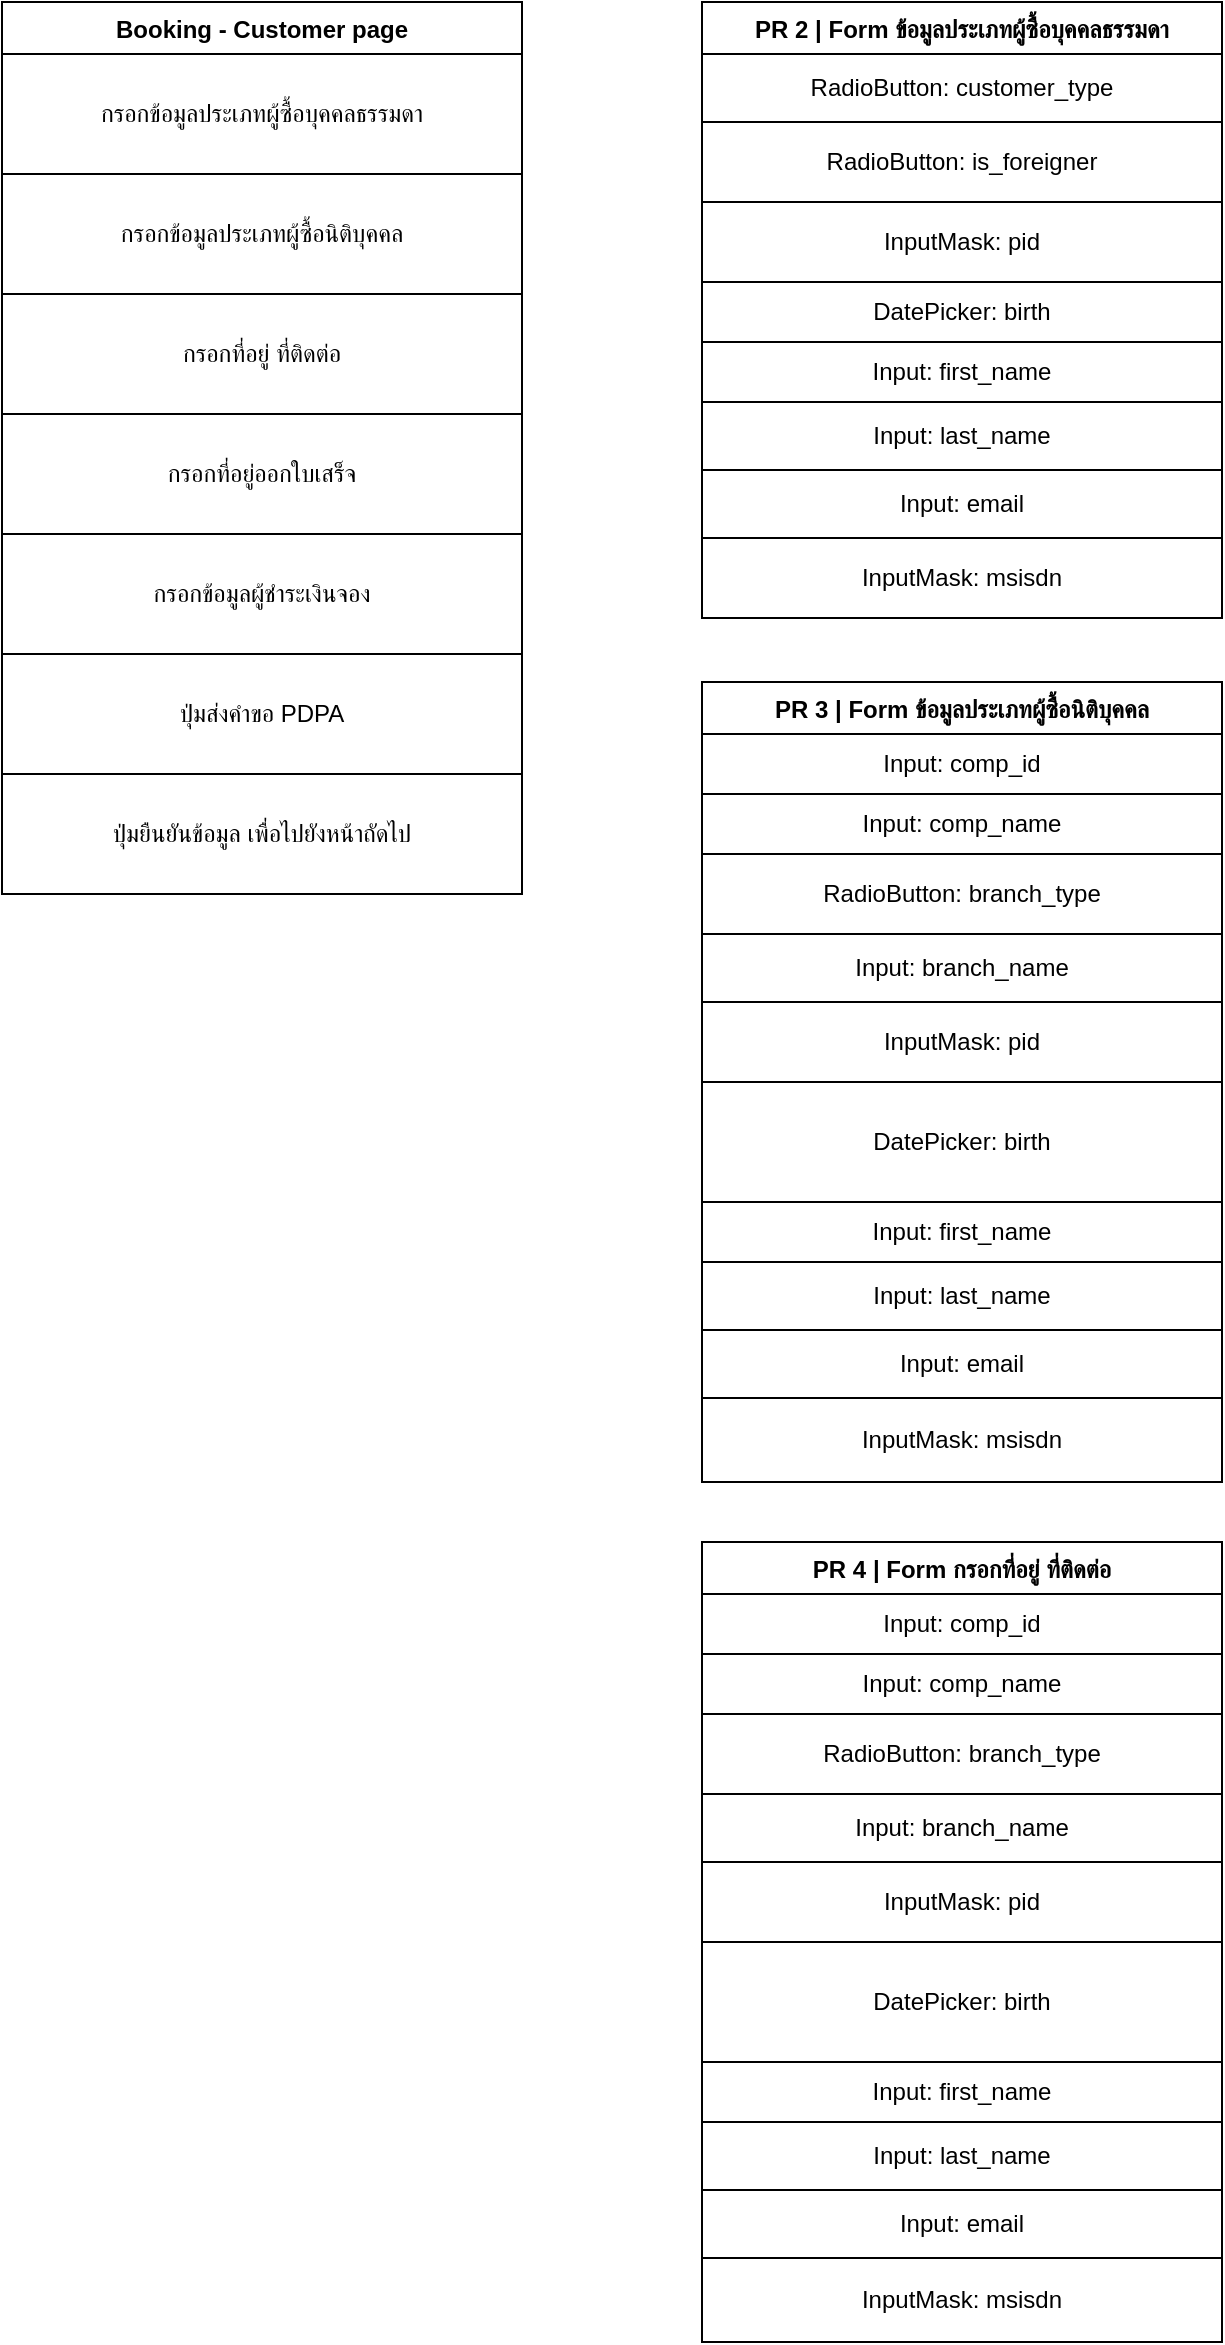 <mxfile version="20.2.3" type="device"><diagram id="C5RBs43oDa-KdzZeNtuy" name="Page-1"><mxGraphModel dx="906" dy="656" grid="1" gridSize="10" guides="1" tooltips="1" connect="1" arrows="1" fold="1" page="1" pageScale="1" pageWidth="827" pageHeight="1169" math="0" shadow="0"><root><mxCell id="WIyWlLk6GJQsqaUBKTNV-0"/><mxCell id="WIyWlLk6GJQsqaUBKTNV-1" parent="WIyWlLk6GJQsqaUBKTNV-0"/><mxCell id="zkfFHV4jXpPFQw0GAbJ--0" value="Booking - Customer page" style="swimlane;fontStyle=1;align=center;verticalAlign=top;childLayout=stackLayout;horizontal=1;startSize=26;horizontalStack=0;resizeParent=1;resizeLast=0;collapsible=1;marginBottom=0;rounded=0;shadow=0;strokeWidth=1;" parent="WIyWlLk6GJQsqaUBKTNV-1" vertex="1"><mxGeometry x="90" y="70" width="260" height="446" as="geometry"><mxRectangle x="230" y="140" width="160" height="26" as="alternateBounds"/></mxGeometry></mxCell><mxCell id="F-I4ucaG-20q1lFfXrHI-0" value="กรอกข้อมูลประเภทผู้ซื้อบุคคลธรรมดา" style="rounded=0;whiteSpace=wrap;html=1;" vertex="1" parent="zkfFHV4jXpPFQw0GAbJ--0"><mxGeometry y="26" width="260" height="60" as="geometry"/></mxCell><mxCell id="F-I4ucaG-20q1lFfXrHI-1" value="กรอกข้อมูลประเภทผู้ซื้อนิติบุคคล" style="rounded=0;whiteSpace=wrap;html=1;" vertex="1" parent="zkfFHV4jXpPFQw0GAbJ--0"><mxGeometry y="86" width="260" height="60" as="geometry"/></mxCell><mxCell id="F-I4ucaG-20q1lFfXrHI-2" value="กรอกที่อยู่ ที่ติดต่อ" style="rounded=0;whiteSpace=wrap;html=1;" vertex="1" parent="zkfFHV4jXpPFQw0GAbJ--0"><mxGeometry y="146" width="260" height="60" as="geometry"/></mxCell><mxCell id="F-I4ucaG-20q1lFfXrHI-3" value="กรอกที่อยู่ออกใบเสร็จ" style="rounded=0;whiteSpace=wrap;html=1;" vertex="1" parent="zkfFHV4jXpPFQw0GAbJ--0"><mxGeometry y="206" width="260" height="60" as="geometry"/></mxCell><mxCell id="F-I4ucaG-20q1lFfXrHI-9" value="กรอกข้อมูลผู้ชำระเงินจอง" style="rounded=0;whiteSpace=wrap;html=1;" vertex="1" parent="zkfFHV4jXpPFQw0GAbJ--0"><mxGeometry y="266" width="260" height="60" as="geometry"/></mxCell><mxCell id="F-I4ucaG-20q1lFfXrHI-10" value="ปุ่มส่งคำขอ PDPA" style="rounded=0;whiteSpace=wrap;html=1;" vertex="1" parent="zkfFHV4jXpPFQw0GAbJ--0"><mxGeometry y="326" width="260" height="60" as="geometry"/></mxCell><mxCell id="F-I4ucaG-20q1lFfXrHI-11" value="ปุ่มยืนยันข้อมูล เพื่อไปยังหน้าถัดไป" style="rounded=0;whiteSpace=wrap;html=1;" vertex="1" parent="zkfFHV4jXpPFQw0GAbJ--0"><mxGeometry y="386" width="260" height="60" as="geometry"/></mxCell><mxCell id="F-I4ucaG-20q1lFfXrHI-12" value="PR 2 | Form ข้อมูลประเภทผู้ซื้อบุคคลธรรมดา" style="swimlane;fontStyle=1;align=center;verticalAlign=top;childLayout=stackLayout;horizontal=1;startSize=26;horizontalStack=0;resizeParent=1;resizeLast=0;collapsible=1;marginBottom=0;rounded=0;shadow=0;strokeWidth=1;" vertex="1" parent="WIyWlLk6GJQsqaUBKTNV-1"><mxGeometry x="440" y="70" width="260" height="308" as="geometry"><mxRectangle x="230" y="140" width="160" height="26" as="alternateBounds"/></mxGeometry></mxCell><mxCell id="F-I4ucaG-20q1lFfXrHI-13" value="RadioButton: customer_type" style="rounded=0;whiteSpace=wrap;html=1;" vertex="1" parent="F-I4ucaG-20q1lFfXrHI-12"><mxGeometry y="26" width="260" height="34" as="geometry"/></mxCell><mxCell id="F-I4ucaG-20q1lFfXrHI-14" value="RadioButton: is_foreigner" style="rounded=0;whiteSpace=wrap;html=1;" vertex="1" parent="F-I4ucaG-20q1lFfXrHI-12"><mxGeometry y="60" width="260" height="40" as="geometry"/></mxCell><mxCell id="F-I4ucaG-20q1lFfXrHI-15" value="InputMask: pid" style="rounded=0;whiteSpace=wrap;html=1;" vertex="1" parent="F-I4ucaG-20q1lFfXrHI-12"><mxGeometry y="100" width="260" height="40" as="geometry"/></mxCell><mxCell id="F-I4ucaG-20q1lFfXrHI-17" value="DatePicker: birth" style="rounded=0;whiteSpace=wrap;html=1;" vertex="1" parent="F-I4ucaG-20q1lFfXrHI-12"><mxGeometry y="140" width="260" height="30" as="geometry"/></mxCell><mxCell id="F-I4ucaG-20q1lFfXrHI-18" value="Input: first_name" style="rounded=0;whiteSpace=wrap;html=1;" vertex="1" parent="F-I4ucaG-20q1lFfXrHI-12"><mxGeometry y="170" width="260" height="30" as="geometry"/></mxCell><mxCell id="F-I4ucaG-20q1lFfXrHI-27" value="Input: last_name" style="rounded=0;whiteSpace=wrap;html=1;" vertex="1" parent="F-I4ucaG-20q1lFfXrHI-12"><mxGeometry y="200" width="260" height="34" as="geometry"/></mxCell><mxCell id="F-I4ucaG-20q1lFfXrHI-28" value="Input: email" style="rounded=0;whiteSpace=wrap;html=1;" vertex="1" parent="F-I4ucaG-20q1lFfXrHI-12"><mxGeometry y="234" width="260" height="34" as="geometry"/></mxCell><mxCell id="F-I4ucaG-20q1lFfXrHI-16" value="InputMask: msisdn" style="rounded=0;whiteSpace=wrap;html=1;" vertex="1" parent="F-I4ucaG-20q1lFfXrHI-12"><mxGeometry y="268" width="260" height="40" as="geometry"/></mxCell><mxCell id="F-I4ucaG-20q1lFfXrHI-20" value="PR 3 | Form ข้อมูลประเภทผู้ซื้อนิติบุคคล" style="swimlane;fontStyle=1;align=center;verticalAlign=top;childLayout=stackLayout;horizontal=1;startSize=26;horizontalStack=0;resizeParent=1;resizeLast=0;collapsible=1;marginBottom=0;rounded=0;shadow=0;strokeWidth=1;" vertex="1" parent="WIyWlLk6GJQsqaUBKTNV-1"><mxGeometry x="440" y="410" width="260" height="400" as="geometry"><mxRectangle x="230" y="140" width="160" height="26" as="alternateBounds"/></mxGeometry></mxCell><mxCell id="F-I4ucaG-20q1lFfXrHI-29" value="Input: comp_id" style="rounded=0;whiteSpace=wrap;html=1;" vertex="1" parent="F-I4ucaG-20q1lFfXrHI-20"><mxGeometry y="26" width="260" height="30" as="geometry"/></mxCell><mxCell id="F-I4ucaG-20q1lFfXrHI-30" value="Input: comp_name" style="rounded=0;whiteSpace=wrap;html=1;" vertex="1" parent="F-I4ucaG-20q1lFfXrHI-20"><mxGeometry y="56" width="260" height="30" as="geometry"/></mxCell><mxCell id="F-I4ucaG-20q1lFfXrHI-21" value="RadioButton: branch_type" style="rounded=0;whiteSpace=wrap;html=1;" vertex="1" parent="F-I4ucaG-20q1lFfXrHI-20"><mxGeometry y="86" width="260" height="40" as="geometry"/></mxCell><mxCell id="F-I4ucaG-20q1lFfXrHI-31" value="Input: branch_name" style="rounded=0;whiteSpace=wrap;html=1;" vertex="1" parent="F-I4ucaG-20q1lFfXrHI-20"><mxGeometry y="126" width="260" height="34" as="geometry"/></mxCell><mxCell id="F-I4ucaG-20q1lFfXrHI-23" value="InputMask: pid" style="rounded=0;whiteSpace=wrap;html=1;" vertex="1" parent="F-I4ucaG-20q1lFfXrHI-20"><mxGeometry y="160" width="260" height="40" as="geometry"/></mxCell><mxCell id="F-I4ucaG-20q1lFfXrHI-25" value="DatePicker: birth" style="rounded=0;whiteSpace=wrap;html=1;" vertex="1" parent="F-I4ucaG-20q1lFfXrHI-20"><mxGeometry y="200" width="260" height="60" as="geometry"/></mxCell><mxCell id="F-I4ucaG-20q1lFfXrHI-33" value="Input: first_name" style="rounded=0;whiteSpace=wrap;html=1;" vertex="1" parent="F-I4ucaG-20q1lFfXrHI-20"><mxGeometry y="260" width="260" height="30" as="geometry"/></mxCell><mxCell id="F-I4ucaG-20q1lFfXrHI-34" value="Input: last_name" style="rounded=0;whiteSpace=wrap;html=1;" vertex="1" parent="F-I4ucaG-20q1lFfXrHI-20"><mxGeometry y="290" width="260" height="34" as="geometry"/></mxCell><mxCell id="F-I4ucaG-20q1lFfXrHI-35" value="Input: email" style="rounded=0;whiteSpace=wrap;html=1;" vertex="1" parent="F-I4ucaG-20q1lFfXrHI-20"><mxGeometry y="324" width="260" height="34" as="geometry"/></mxCell><mxCell id="F-I4ucaG-20q1lFfXrHI-24" value="InputMask: msisdn" style="rounded=0;whiteSpace=wrap;html=1;" vertex="1" parent="F-I4ucaG-20q1lFfXrHI-20"><mxGeometry y="358" width="260" height="42" as="geometry"/></mxCell><mxCell id="F-I4ucaG-20q1lFfXrHI-36" value="PR 4 | Form กรอกที่อยู่ ที่ติดต่อ" style="swimlane;fontStyle=1;align=center;verticalAlign=top;childLayout=stackLayout;horizontal=1;startSize=26;horizontalStack=0;resizeParent=1;resizeLast=0;collapsible=1;marginBottom=0;rounded=0;shadow=0;strokeWidth=1;" vertex="1" parent="WIyWlLk6GJQsqaUBKTNV-1"><mxGeometry x="440" y="840" width="260" height="400" as="geometry"><mxRectangle x="230" y="140" width="160" height="26" as="alternateBounds"/></mxGeometry></mxCell><mxCell id="F-I4ucaG-20q1lFfXrHI-37" value="Input: comp_id" style="rounded=0;whiteSpace=wrap;html=1;" vertex="1" parent="F-I4ucaG-20q1lFfXrHI-36"><mxGeometry y="26" width="260" height="30" as="geometry"/></mxCell><mxCell id="F-I4ucaG-20q1lFfXrHI-38" value="Input: comp_name" style="rounded=0;whiteSpace=wrap;html=1;" vertex="1" parent="F-I4ucaG-20q1lFfXrHI-36"><mxGeometry y="56" width="260" height="30" as="geometry"/></mxCell><mxCell id="F-I4ucaG-20q1lFfXrHI-39" value="RadioButton: branch_type" style="rounded=0;whiteSpace=wrap;html=1;" vertex="1" parent="F-I4ucaG-20q1lFfXrHI-36"><mxGeometry y="86" width="260" height="40" as="geometry"/></mxCell><mxCell id="F-I4ucaG-20q1lFfXrHI-40" value="Input: branch_name" style="rounded=0;whiteSpace=wrap;html=1;" vertex="1" parent="F-I4ucaG-20q1lFfXrHI-36"><mxGeometry y="126" width="260" height="34" as="geometry"/></mxCell><mxCell id="F-I4ucaG-20q1lFfXrHI-41" value="InputMask: pid" style="rounded=0;whiteSpace=wrap;html=1;" vertex="1" parent="F-I4ucaG-20q1lFfXrHI-36"><mxGeometry y="160" width="260" height="40" as="geometry"/></mxCell><mxCell id="F-I4ucaG-20q1lFfXrHI-42" value="DatePicker: birth" style="rounded=0;whiteSpace=wrap;html=1;" vertex="1" parent="F-I4ucaG-20q1lFfXrHI-36"><mxGeometry y="200" width="260" height="60" as="geometry"/></mxCell><mxCell id="F-I4ucaG-20q1lFfXrHI-43" value="Input: first_name" style="rounded=0;whiteSpace=wrap;html=1;" vertex="1" parent="F-I4ucaG-20q1lFfXrHI-36"><mxGeometry y="260" width="260" height="30" as="geometry"/></mxCell><mxCell id="F-I4ucaG-20q1lFfXrHI-44" value="Input: last_name" style="rounded=0;whiteSpace=wrap;html=1;" vertex="1" parent="F-I4ucaG-20q1lFfXrHI-36"><mxGeometry y="290" width="260" height="34" as="geometry"/></mxCell><mxCell id="F-I4ucaG-20q1lFfXrHI-45" value="Input: email" style="rounded=0;whiteSpace=wrap;html=1;" vertex="1" parent="F-I4ucaG-20q1lFfXrHI-36"><mxGeometry y="324" width="260" height="34" as="geometry"/></mxCell><mxCell id="F-I4ucaG-20q1lFfXrHI-46" value="InputMask: msisdn" style="rounded=0;whiteSpace=wrap;html=1;" vertex="1" parent="F-I4ucaG-20q1lFfXrHI-36"><mxGeometry y="358" width="260" height="42" as="geometry"/></mxCell></root></mxGraphModel></diagram></mxfile>